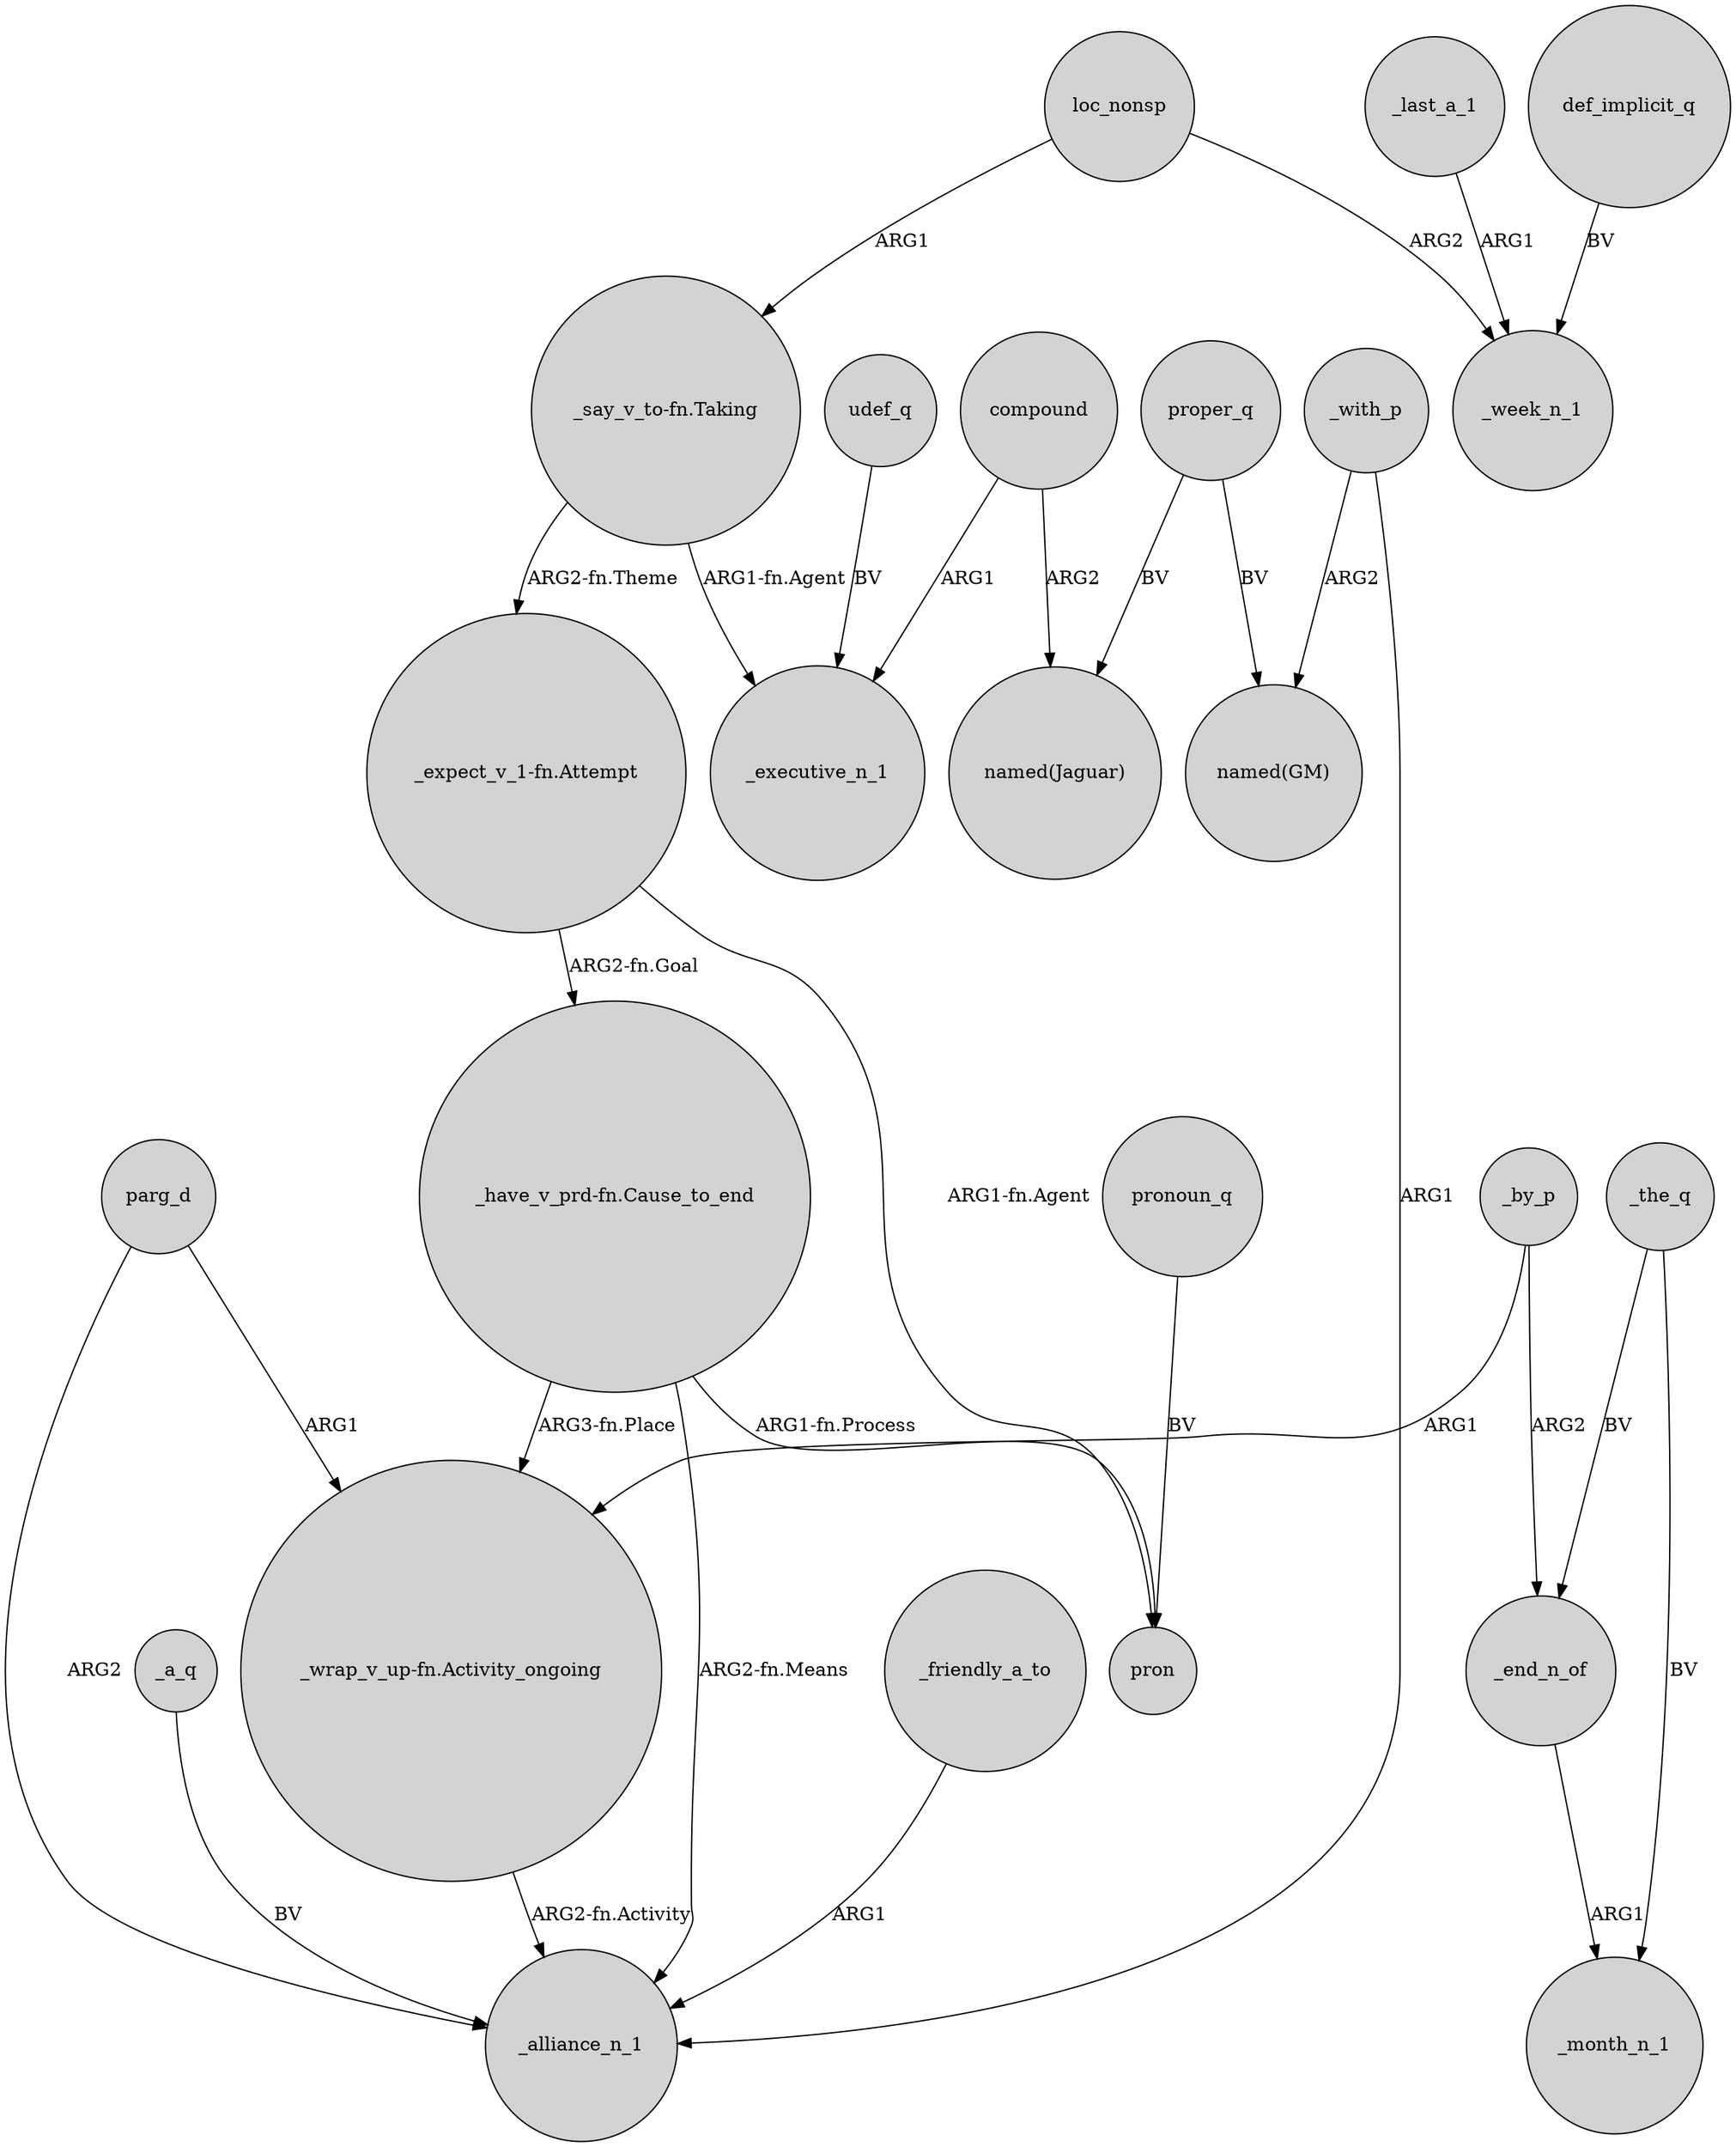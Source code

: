 digraph {
	node [shape=circle style=filled]
	parg_d -> _alliance_n_1 [label=ARG2]
	"_expect_v_1-fn.Attempt" -> pron [label="ARG1-fn.Agent"]
	"_say_v_to-fn.Taking" -> _executive_n_1 [label="ARG1-fn.Agent"]
	_a_q -> _alliance_n_1 [label=BV]
	_the_q -> _month_n_1 [label=BV]
	"_wrap_v_up-fn.Activity_ongoing" -> _alliance_n_1 [label="ARG2-fn.Activity"]
	_with_p -> "named(GM)" [label=ARG2]
	proper_q -> "named(GM)" [label=BV]
	"_have_v_prd-fn.Cause_to_end" -> _alliance_n_1 [label="ARG2-fn.Means"]
	_end_n_of -> _month_n_1 [label=ARG1]
	loc_nonsp -> _week_n_1 [label=ARG2]
	"_expect_v_1-fn.Attempt" -> "_have_v_prd-fn.Cause_to_end" [label="ARG2-fn.Goal"]
	_by_p -> "_wrap_v_up-fn.Activity_ongoing" [label=ARG1]
	pronoun_q -> pron [label=BV]
	udef_q -> _executive_n_1 [label=BV]
	compound -> "named(Jaguar)" [label=ARG2]
	_last_a_1 -> _week_n_1 [label=ARG1]
	parg_d -> "_wrap_v_up-fn.Activity_ongoing" [label=ARG1]
	proper_q -> "named(Jaguar)" [label=BV]
	_friendly_a_to -> _alliance_n_1 [label=ARG1]
	compound -> _executive_n_1 [label=ARG1]
	"_have_v_prd-fn.Cause_to_end" -> "_wrap_v_up-fn.Activity_ongoing" [label="ARG3-fn.Place"]
	def_implicit_q -> _week_n_1 [label=BV]
	"_say_v_to-fn.Taking" -> "_expect_v_1-fn.Attempt" [label="ARG2-fn.Theme"]
	"_have_v_prd-fn.Cause_to_end" -> pron [label="ARG1-fn.Process"]
	loc_nonsp -> "_say_v_to-fn.Taking" [label=ARG1]
	_with_p -> _alliance_n_1 [label=ARG1]
	_by_p -> _end_n_of [label=ARG2]
	_the_q -> _end_n_of [label=BV]
}
